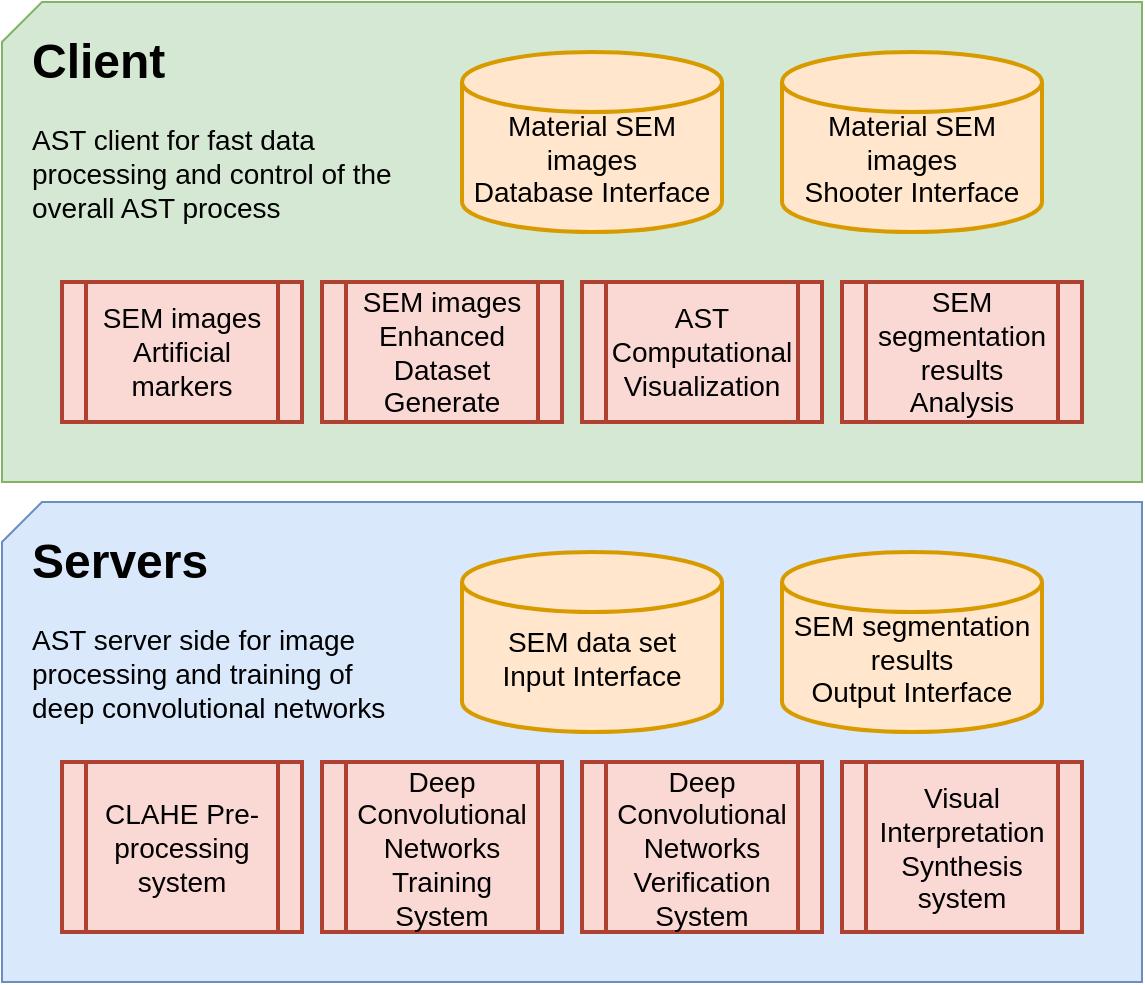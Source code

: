 <mxfile version="17.1.2" type="github">
  <diagram id="4U--HPvD2QzRJVEtall8" name="Page-1">
    <mxGraphModel dx="946" dy="557" grid="1" gridSize="10" guides="1" tooltips="1" connect="1" arrows="1" fold="1" page="1" pageScale="1" pageWidth="827" pageHeight="1169" math="0" shadow="0">
      <root>
        <mxCell id="0" />
        <mxCell id="1" parent="0" />
        <mxCell id="HVtSJz-cIyDCCVQ7azYk-12" value="" style="verticalLabelPosition=bottom;verticalAlign=top;html=1;shape=card;whiteSpace=wrap;size=20;arcSize=12;fillColor=#dae8fc;strokeColor=#6c8ebf;" parent="1" vertex="1">
          <mxGeometry x="110" y="370" width="570" height="240" as="geometry" />
        </mxCell>
        <mxCell id="HVtSJz-cIyDCCVQ7azYk-13" value="&lt;h1&gt;Servers&lt;/h1&gt;&lt;p&gt;&lt;font style=&quot;font-size: 14px&quot;&gt;AST server side for image processing and training of deep convolutional networks&lt;/font&gt;&lt;/p&gt;" style="text;html=1;strokeColor=none;fillColor=none;spacing=5;spacingTop=-20;whiteSpace=wrap;overflow=hidden;rounded=0;" parent="1" vertex="1">
          <mxGeometry x="120" y="380" width="190" height="120" as="geometry" />
        </mxCell>
        <mxCell id="HVtSJz-cIyDCCVQ7azYk-8" value="" style="verticalLabelPosition=bottom;verticalAlign=top;html=1;shape=card;whiteSpace=wrap;size=20;arcSize=12;fillColor=#d5e8d4;strokeColor=#82b366;" parent="1" vertex="1">
          <mxGeometry x="110" y="120" width="570" height="240" as="geometry" />
        </mxCell>
        <mxCell id="HVtSJz-cIyDCCVQ7azYk-5" value="&lt;div&gt;&lt;span style=&quot;font-size: 14px&quot;&gt;&lt;br&gt;&lt;/span&gt;&lt;/div&gt;&lt;div&gt;&lt;span style=&quot;font-size: 14px&quot;&gt;Material SEM images&lt;/span&gt;&lt;br&gt;&lt;/div&gt;&lt;div&gt;&lt;span style=&quot;font-size: 14px&quot;&gt;Database Interface&lt;/span&gt;&lt;/div&gt;" style="strokeWidth=2;html=1;shape=mxgraph.flowchart.database;whiteSpace=wrap;fillColor=#ffe6cc;strokeColor=#d79b00;" parent="1" vertex="1">
          <mxGeometry x="340" y="145" width="130" height="90" as="geometry" />
        </mxCell>
        <mxCell id="HVtSJz-cIyDCCVQ7azYk-11" value="&lt;h1&gt;Client&lt;/h1&gt;&lt;p&gt;&lt;font style=&quot;font-size: 14px&quot;&gt;AST client for fast data processing and control of the overall AST process&lt;/font&gt;&lt;/p&gt;" style="text;html=1;strokeColor=none;fillColor=none;spacing=5;spacingTop=-20;whiteSpace=wrap;overflow=hidden;rounded=0;" parent="1" vertex="1">
          <mxGeometry x="120" y="130" width="190" height="120" as="geometry" />
        </mxCell>
        <mxCell id="HVtSJz-cIyDCCVQ7azYk-15" value="&lt;div&gt;&lt;span style=&quot;font-size: 14px&quot;&gt;SEM images&lt;/span&gt;&lt;/div&gt;&lt;div&gt;&lt;span style=&quot;font-size: 14px&quot;&gt;Artificial markers&lt;/span&gt;&lt;/div&gt;" style="shape=process;whiteSpace=wrap;html=1;backgroundOutline=1;strokeWidth=2;fillColor=#fad9d5;strokeColor=#ae4132;" parent="1" vertex="1">
          <mxGeometry x="140" y="260" width="120" height="70" as="geometry" />
        </mxCell>
        <mxCell id="HVtSJz-cIyDCCVQ7azYk-20" value="&lt;div&gt;&lt;span style=&quot;font-size: 14px&quot;&gt;AST&lt;/span&gt;&lt;/div&gt;&lt;div&gt;&lt;span style=&quot;font-size: 14px&quot;&gt;Computational Visualization&lt;/span&gt;&lt;/div&gt;" style="shape=process;whiteSpace=wrap;html=1;backgroundOutline=1;strokeWidth=2;fillColor=#fad9d5;strokeColor=#ae4132;" parent="1" vertex="1">
          <mxGeometry x="400" y="260" width="120" height="70" as="geometry" />
        </mxCell>
        <mxCell id="HVtSJz-cIyDCCVQ7azYk-21" value="&lt;div&gt;&lt;span style=&quot;font-size: 14px&quot;&gt;SEM segmentation results&lt;/span&gt;&lt;/div&gt;&lt;div&gt;&lt;span style=&quot;font-size: 14px&quot;&gt;Analysis&lt;/span&gt;&lt;/div&gt;" style="shape=process;whiteSpace=wrap;html=1;backgroundOutline=1;strokeWidth=2;fillColor=#fad9d5;strokeColor=#ae4132;" parent="1" vertex="1">
          <mxGeometry x="530" y="260" width="120" height="70" as="geometry" />
        </mxCell>
        <mxCell id="HVtSJz-cIyDCCVQ7azYk-25" value="&lt;div&gt;&lt;span style=&quot;font-size: 14px&quot;&gt;SEM images&lt;/span&gt;&lt;/div&gt;&lt;div&gt;&lt;span style=&quot;font-size: 14px&quot;&gt;Enhanced Dataset&lt;/span&gt;&lt;/div&gt;&lt;div&gt;&lt;span style=&quot;font-size: 14px&quot;&gt;Generate&lt;/span&gt;&lt;/div&gt;" style="shape=process;whiteSpace=wrap;html=1;backgroundOutline=1;strokeWidth=2;fillColor=#fad9d5;strokeColor=#ae4132;" parent="1" vertex="1">
          <mxGeometry x="270" y="260" width="120" height="70" as="geometry" />
        </mxCell>
        <mxCell id="HVtSJz-cIyDCCVQ7azYk-26" value="&lt;div&gt;&lt;span style=&quot;font-size: 14px&quot;&gt;&lt;br&gt;&lt;/span&gt;&lt;/div&gt;&lt;div&gt;&lt;span style=&quot;font-size: 14px&quot;&gt;Material SEM images&lt;/span&gt;&lt;/div&gt;&lt;div&gt;&lt;span style=&quot;font-size: 14px&quot;&gt;Shooter Interface&lt;/span&gt;&lt;/div&gt;" style="strokeWidth=2;html=1;shape=mxgraph.flowchart.database;whiteSpace=wrap;fillColor=#ffe6cc;strokeColor=#d79b00;" parent="1" vertex="1">
          <mxGeometry x="500" y="145" width="130" height="90" as="geometry" />
        </mxCell>
        <mxCell id="HVtSJz-cIyDCCVQ7azYk-33" value="&lt;div&gt;&lt;span style=&quot;font-size: 14px&quot;&gt;Deep Convolutional Networks&lt;/span&gt;&lt;/div&gt;&lt;div&gt;&lt;span style=&quot;font-size: 14px&quot;&gt;Training System&lt;/span&gt;&lt;/div&gt;" style="shape=process;whiteSpace=wrap;html=1;backgroundOutline=1;strokeWidth=2;fillColor=#fad9d5;strokeColor=#ae4132;" parent="1" vertex="1">
          <mxGeometry x="270" y="500" width="120" height="85" as="geometry" />
        </mxCell>
        <mxCell id="HVtSJz-cIyDCCVQ7azYk-34" value="&lt;div&gt;&lt;span style=&quot;font-size: 14px&quot;&gt;Deep Convolutional Networks&lt;/span&gt;&lt;/div&gt;&lt;div&gt;&lt;span style=&quot;font-size: 14px&quot;&gt;Verification System&lt;/span&gt;&lt;/div&gt;" style="shape=process;whiteSpace=wrap;html=1;backgroundOutline=1;strokeWidth=2;fillColor=#fad9d5;strokeColor=#ae4132;" parent="1" vertex="1">
          <mxGeometry x="400" y="500" width="120" height="85" as="geometry" />
        </mxCell>
        <mxCell id="HVtSJz-cIyDCCVQ7azYk-35" value="&lt;div&gt;&lt;span style=&quot;font-size: 14px&quot;&gt;CLAHE&amp;nbsp;&lt;/span&gt;&lt;span style=&quot;font-size: 14px&quot;&gt;Pre-processing system&lt;/span&gt;&lt;/div&gt;" style="shape=process;whiteSpace=wrap;html=1;backgroundOutline=1;strokeWidth=2;fillColor=#fad9d5;strokeColor=#ae4132;" parent="1" vertex="1">
          <mxGeometry x="140" y="500" width="120" height="85" as="geometry" />
        </mxCell>
        <mxCell id="HVtSJz-cIyDCCVQ7azYk-36" value="&lt;div&gt;&lt;span style=&quot;font-size: 14px&quot;&gt;Visual Interpretation&lt;/span&gt;&lt;/div&gt;&lt;div&gt;&lt;span style=&quot;font-size: 14px&quot;&gt;Synthesis system&lt;/span&gt;&lt;/div&gt;" style="shape=process;whiteSpace=wrap;html=1;backgroundOutline=1;strokeWidth=2;fillColor=#fad9d5;strokeColor=#ae4132;" parent="1" vertex="1">
          <mxGeometry x="530" y="500" width="120" height="85" as="geometry" />
        </mxCell>
        <mxCell id="HVtSJz-cIyDCCVQ7azYk-37" value="&lt;div&gt;&lt;span style=&quot;font-size: 14px&quot;&gt;&lt;br&gt;&lt;/span&gt;&lt;/div&gt;&lt;div&gt;&lt;span style=&quot;font-size: 14px&quot;&gt;SEM data set&lt;/span&gt;&lt;/div&gt;&lt;div&gt;&lt;span style=&quot;font-size: 14px&quot;&gt;Input Interface&lt;/span&gt;&lt;/div&gt;" style="strokeWidth=2;html=1;shape=mxgraph.flowchart.database;whiteSpace=wrap;fillColor=#ffe6cc;strokeColor=#d79b00;" parent="1" vertex="1">
          <mxGeometry x="340" y="395" width="130" height="90" as="geometry" />
        </mxCell>
        <mxCell id="HVtSJz-cIyDCCVQ7azYk-38" value="&lt;div&gt;&lt;span style=&quot;font-size: 14px&quot;&gt;&lt;br&gt;&lt;/span&gt;&lt;/div&gt;&lt;div&gt;&lt;span style=&quot;font-size: 14px&quot;&gt;SEM segmentation results&lt;/span&gt;&lt;/div&gt;&lt;div&gt;&lt;span style=&quot;font-size: 14px&quot;&gt;Output Interface&lt;/span&gt;&lt;/div&gt;" style="strokeWidth=2;html=1;shape=mxgraph.flowchart.database;whiteSpace=wrap;fillColor=#ffe6cc;strokeColor=#d79b00;" parent="1" vertex="1">
          <mxGeometry x="500" y="395" width="130" height="90" as="geometry" />
        </mxCell>
      </root>
    </mxGraphModel>
  </diagram>
</mxfile>
